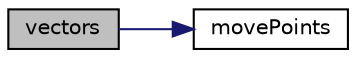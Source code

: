 digraph "vectors"
{
  bgcolor="transparent";
  edge [fontname="Helvetica",fontsize="10",labelfontname="Helvetica",labelfontsize="10"];
  node [fontname="Helvetica",fontsize="10",shape=record];
  rankdir="LR";
  Node355 [label="vectors",height=0.2,width=0.4,color="black", fillcolor="grey75", style="filled", fontcolor="black"];
  Node355 -> Node356 [color="midnightblue",fontsize="10",style="solid",fontname="Helvetica"];
  Node356 [label="movePoints",height=0.2,width=0.4,color="black",URL="$a23369.html#a049fe0a86e2c86b4c0bb5fe02583bea4",tooltip="Update the least square vectors when the mesh moves. "];
}
